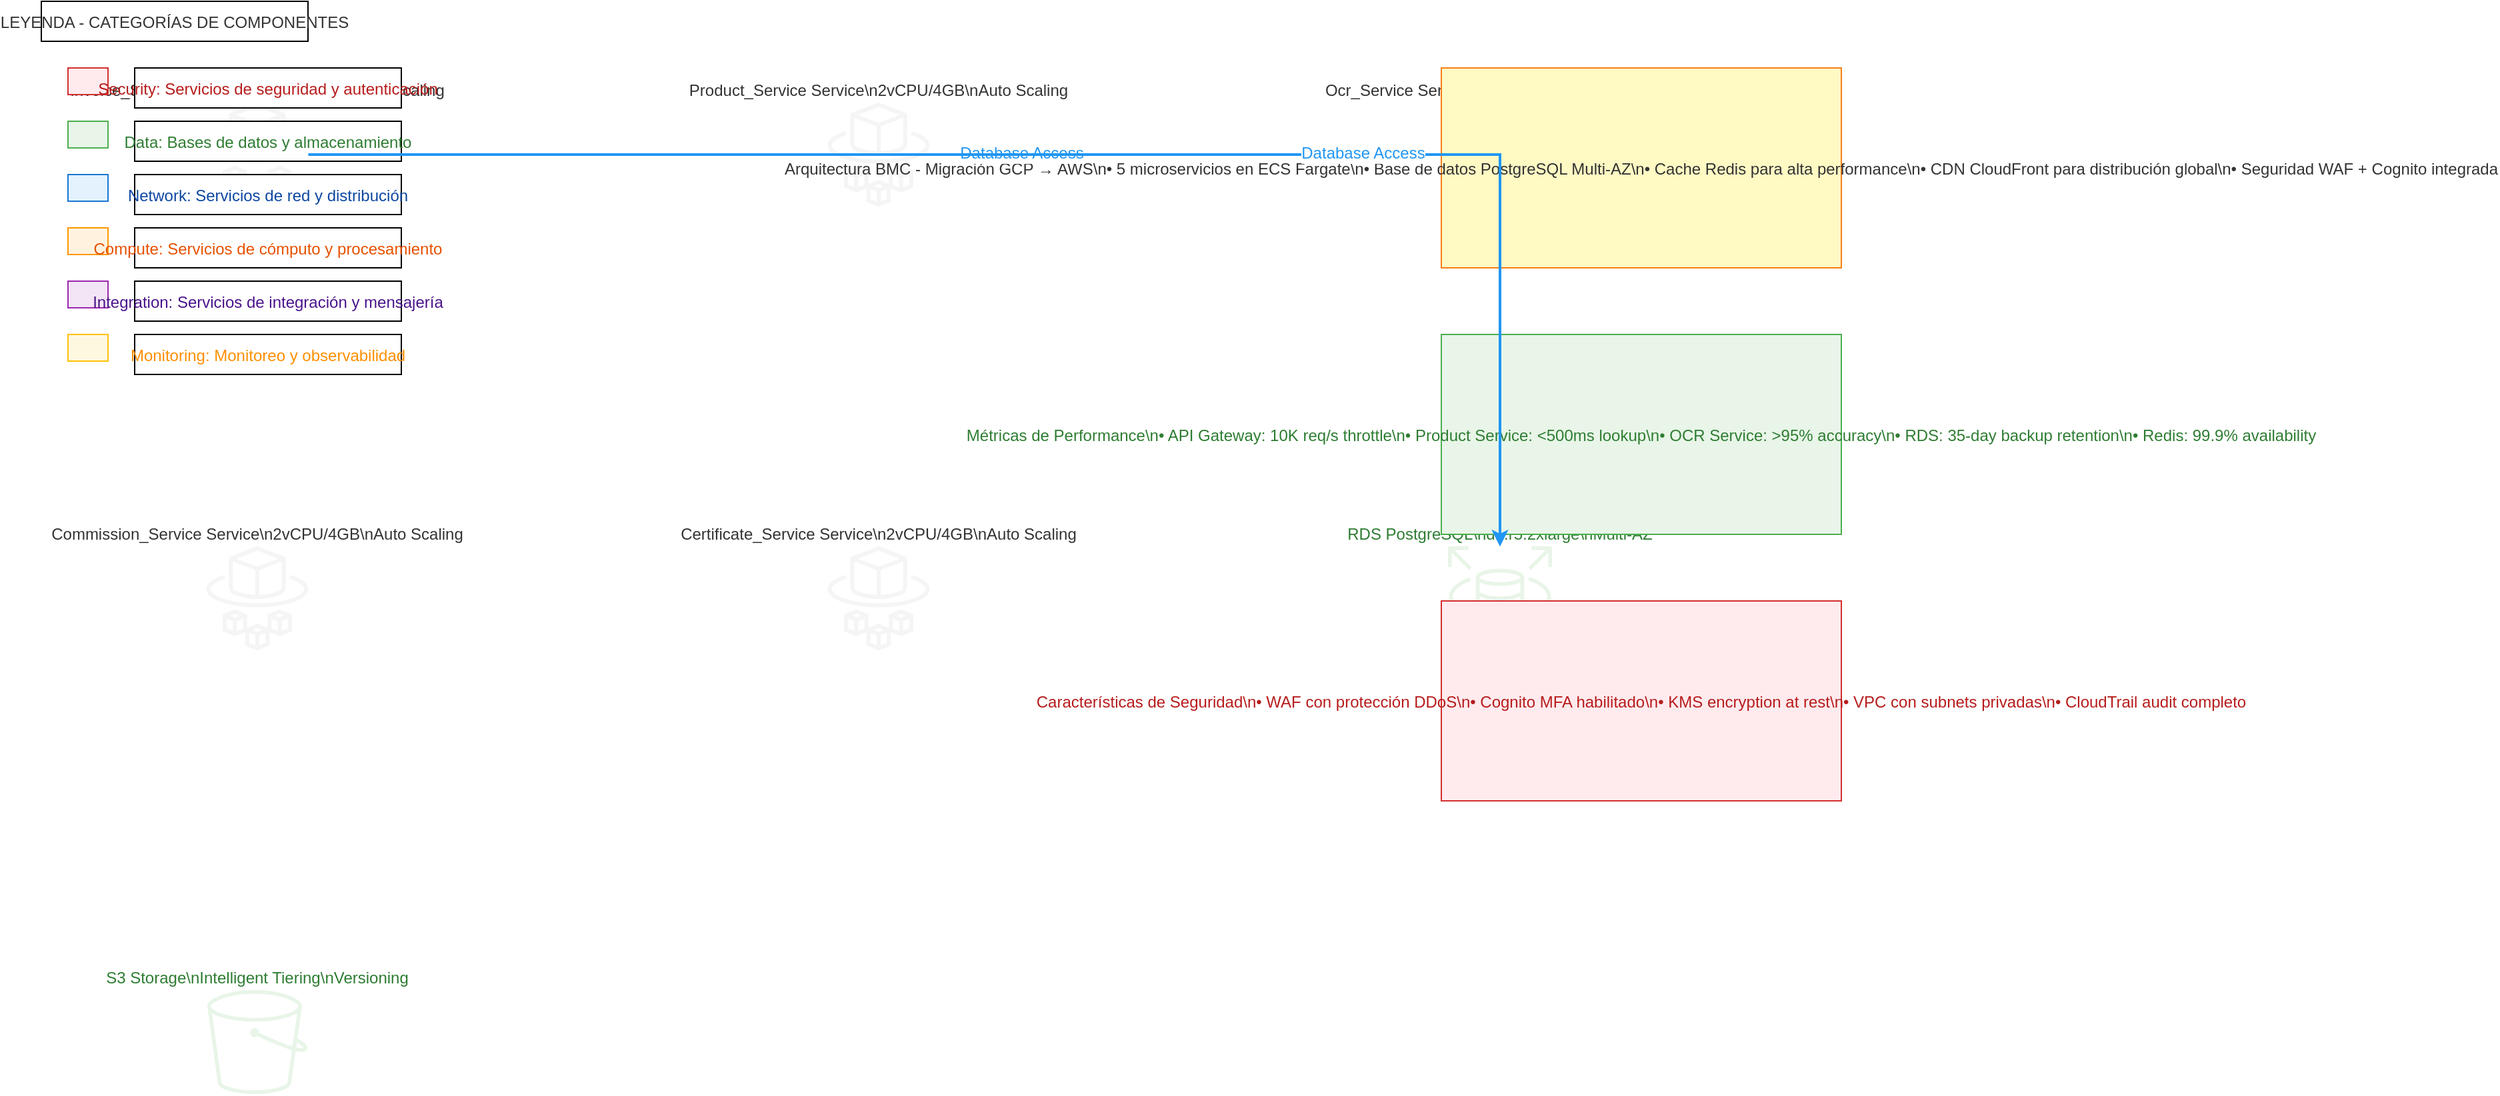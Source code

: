 <?xml version="1.0" encoding="UTF-8"?>
<mxfile version="22.1.11">
  <diagram name="Microservices Grid" id="refactored_diagram">
    <mxGraphModel dx="2500" dy="1600" grid="1" gridSize="10" guides="1" tooltips="1" connect="1" arrows="1" fold="1" page="1" pageScale="1" pageWidth="1400" pageHeight="1000">
      <root>
        <mxCell id="0"/>
        <mxCell id="1" parent="0"/>
        <mxCell id="ms_invoice_service" value="Invoice_Service Service\n2vCPU/4GB\nAuto Scaling" style="shape=mxgraph.aws4.fargate;fillColor=#F5F5F5;strokeColor=#666666;fontColor=#333333;fontSize=12;labelPosition=bottom;verticalLabelPosition=top;align=center;verticalAlign=bottom;" vertex="1" parent="1">
          <mxGeometry x="173" y="126" width="78" height="78" as="geometry"/>
        </mxCell>
        <mxCell id="ms_product_service" value="Product_Service Service\n2vCPU/4GB\nAuto Scaling" style="shape=mxgraph.aws4.fargate;fillColor=#F5F5F5;strokeColor=#666666;fontColor=#333333;fontSize=12;labelPosition=bottom;verticalLabelPosition=top;align=center;verticalAlign=bottom;" vertex="1" parent="1">
          <mxGeometry x="639" y="126" width="78" height="78" as="geometry"/>
        </mxCell>
        <mxCell id="ms_ocr_service" value="Ocr_Service Service\n2vCPU/4GB\nAuto Scaling" style="shape=mxgraph.aws4.fargate;fillColor=#F5F5F5;strokeColor=#666666;fontColor=#333333;fontSize=12;labelPosition=bottom;verticalLabelPosition=top;align=center;verticalAlign=bottom;" vertex="1" parent="1">
          <mxGeometry x="1105" y="126" width="78" height="78" as="geometry"/>
        </mxCell>
        <mxCell id="ms_commission_service" value="Commission_Service Service\n2vCPU/4GB\nAuto Scaling" style="shape=mxgraph.aws4.fargate;fillColor=#F5F5F5;strokeColor=#666666;fontColor=#333333;fontSize=12;labelPosition=bottom;verticalLabelPosition=top;align=center;verticalAlign=bottom;" vertex="1" parent="1">
          <mxGeometry x="173" y="459" width="78" height="78" as="geometry"/>
        </mxCell>
        <mxCell id="ms_certificate_service" value="Certificate_Service Service\n2vCPU/4GB\nAuto Scaling" style="shape=mxgraph.aws4.fargate;fillColor=#F5F5F5;strokeColor=#666666;fontColor=#333333;fontSize=12;labelPosition=bottom;verticalLabelPosition=top;align=center;verticalAlign=bottom;" vertex="1" parent="1">
          <mxGeometry x="639" y="459" width="78" height="78" as="geometry"/>
        </mxCell>
        <mxCell id="aws_rds" value="RDS PostgreSQL\ndb.r5.2xlarge\nMulti-AZ" style="shape=mxgraph.aws4.rds;fillColor=#E8F5E8;strokeColor=#4CAF50;fontColor=#2E7D32;fontSize=12;labelPosition=bottom;verticalLabelPosition=top;align=center;verticalAlign=bottom;" vertex="1" parent="1">
          <mxGeometry x="1105" y="459" width="78" height="78" as="geometry"/>
        </mxCell>
        <mxCell id="aws_s3" value="S3 Storage\nIntelligent Tiering\nVersioning" style="shape=mxgraph.aws4.s3;fillColor=#E8F5E8;strokeColor=#4CAF50;fontColor=#2E7D32;fontSize=12;labelPosition=bottom;verticalLabelPosition=top;align=center;verticalAlign=bottom;" vertex="1" parent="1">
          <mxGeometry x="173" y="792" width="78" height="78" as="geometry"/>
        </mxCell>
        <mxCell id="legend_title" value="LEYENDA - CATEGORÍAS DE COMPONENTES" style="fillColor=#FFFFFF;strokeColor=#000000;fontColor=#333333;fontSize=12;" vertex="1" parent="1">
          <mxGeometry x="50" y="50" width="200" height="30" as="geometry"/>
        </mxCell>
        <mxCell id="legend_icon_security" value="" style="fillColor=#FFEBEE;strokeColor=#D32F2F;fontColor=#000000;fontSize=12;" vertex="1" parent="1">
          <mxGeometry x="70" y="100" width="30" height="20" as="geometry"/>
        </mxCell>
        <mxCell id="legend_text_security" value="Security: Servicios de seguridad y autenticación" style="fillColor=#FFFFFF;strokeColor=#000000;fontColor=#B71C1C;fontSize=12;" vertex="1" parent="1">
          <mxGeometry x="120" y="100" width="200" height="30" as="geometry"/>
        </mxCell>
        <mxCell id="legend_icon_data" value="" style="fillColor=#E8F5E8;strokeColor=#4CAF50;fontColor=#000000;fontSize=12;" vertex="1" parent="1">
          <mxGeometry x="70" y="140" width="30" height="20" as="geometry"/>
        </mxCell>
        <mxCell id="legend_text_data" value="Data: Bases de datos y almacenamiento" style="fillColor=#FFFFFF;strokeColor=#000000;fontColor=#2E7D32;fontSize=12;" vertex="1" parent="1">
          <mxGeometry x="120" y="140" width="200" height="30" as="geometry"/>
        </mxCell>
        <mxCell id="legend_icon_network" value="" style="fillColor=#E3F2FD;strokeColor=#1976D2;fontColor=#000000;fontSize=12;" vertex="1" parent="1">
          <mxGeometry x="70" y="180" width="30" height="20" as="geometry"/>
        </mxCell>
        <mxCell id="legend_text_network" value="Network: Servicios de red y distribución" style="fillColor=#FFFFFF;strokeColor=#000000;fontColor=#0D47A1;fontSize=12;" vertex="1" parent="1">
          <mxGeometry x="120" y="180" width="200" height="30" as="geometry"/>
        </mxCell>
        <mxCell id="legend_icon_compute" value="" style="fillColor=#FFF3E0;strokeColor=#FF9800;fontColor=#000000;fontSize=12;" vertex="1" parent="1">
          <mxGeometry x="70" y="220" width="30" height="20" as="geometry"/>
        </mxCell>
        <mxCell id="legend_text_compute" value="Compute: Servicios de cómputo y procesamiento" style="fillColor=#FFFFFF;strokeColor=#000000;fontColor=#E65100;fontSize=12;" vertex="1" parent="1">
          <mxGeometry x="120" y="220" width="200" height="30" as="geometry"/>
        </mxCell>
        <mxCell id="legend_icon_integration" value="" style="fillColor=#F3E5F5;strokeColor=#9C27B0;fontColor=#000000;fontSize=12;" vertex="1" parent="1">
          <mxGeometry x="70" y="260" width="30" height="20" as="geometry"/>
        </mxCell>
        <mxCell id="legend_text_integration" value="Integration: Servicios de integración y mensajería" style="fillColor=#FFFFFF;strokeColor=#000000;fontColor=#4A148C;fontSize=12;" vertex="1" parent="1">
          <mxGeometry x="120" y="260" width="200" height="30" as="geometry"/>
        </mxCell>
        <mxCell id="legend_icon_monitoring" value="" style="fillColor=#FFF8E1;strokeColor=#FFC107;fontColor=#000000;fontSize=12;" vertex="1" parent="1">
          <mxGeometry x="70" y="300" width="30" height="20" as="geometry"/>
        </mxCell>
        <mxCell id="legend_text_monitoring" value="Monitoring: Monitoreo y observabilidad" style="fillColor=#FFFFFF;strokeColor=#000000;fontColor=#FF8F00;fontSize=12;" vertex="1" parent="1">
          <mxGeometry x="120" y="300" width="200" height="30" as="geometry"/>
        </mxCell>
        <mxCell id="main_note" value="Arquitectura BMC - Migración GCP → AWS\n• 5 microservicios en ECS Fargate\n• Base de datos PostgreSQL Multi-AZ\n• Cache Redis para alta performance\n• CDN CloudFront para distribución global\n• Seguridad WAF + Cognito integrada" style="fillColor=#FFF9C4;strokeColor=#F57F17;fontColor=#333333;fontSize=12;" vertex="1" parent="1">
          <mxGeometry x="1100" y="100" width="300" height="150" as="geometry"/>
        </mxCell>
        <mxCell id="performance_note" value="Métricas de Performance\n• API Gateway: 10K req/s throttle\n• Product Service: &lt;500ms lookup\n• OCR Service: &gt;95% accuracy\n• RDS: 35-day backup retention\n• Redis: 99.9% availability" style="fillColor=#E8F5E8;strokeColor=#4CAF50;fontColor=#2E7D32;fontSize=12;" vertex="1" parent="1">
          <mxGeometry x="1100" y="300" width="300" height="150" as="geometry"/>
        </mxCell>
        <mxCell id="security_note" value="Características de Seguridad\n• WAF con protección DDoS\n• Cognito MFA habilitado\n• KMS encryption at rest\n• VPC con subnets privadas\n• CloudTrail audit completo" style="fillColor=#FFEBEE;strokeColor=#D32F2F;fontColor=#B71C1C;fontSize=12;" vertex="1" parent="1">
          <mxGeometry x="1100" y="500" width="300" height="150" as="geometry"/>
        </mxCell>
        <mxCell id="conn_ms_invoice_service_to_aws_rds" style="edgeStyle=orthogonalEdgeStyle;rounded=0;orthogonalLoop=1;jettySize=auto;html=1;strokeColor=#2196F3;strokeWidth=2;fontColor=#2196F3;" edge="1" parent="1" source="ms_invoice_service" target="aws_rds">
          <mxGeometry relative="1" as="geometry">
            <Array as="points"/>
          </mxGeometry>
        </mxCell>
        <mxCell id="label_1001" value="Database Access" style="edgeLabel;html=1;align=center;verticalAlign=middle;resizable=0;points=[];fontSize=12;fontColor=#2196F3;" vertex="1" connectable="0" parent="conn_ms_invoice_service_to_aws_rds">
          <mxGeometry x="-0.1" y="1" relative="1" as="geometry">
            <mxPoint as="offset"/>
          </mxGeometry>
        </mxCell>
        <mxCell id="conn_ms_product_service_to_aws_rds" style="edgeStyle=orthogonalEdgeStyle;rounded=0;orthogonalLoop=1;jettySize=auto;html=1;strokeColor=#2196F3;strokeWidth=2;fontColor=#2196F3;" edge="1" parent="1" source="ms_product_service" target="aws_rds">
          <mxGeometry relative="1" as="geometry">
            <Array as="points"/>
          </mxGeometry>
        </mxCell>
        <mxCell id="label_1002" value="Database Access" style="edgeLabel;html=1;align=center;verticalAlign=middle;resizable=0;points=[];fontSize=12;fontColor=#2196F3;" vertex="1" connectable="0" parent="conn_ms_product_service_to_aws_rds">
          <mxGeometry x="-0.1" y="1" relative="1" as="geometry">
            <mxPoint as="offset"/>
          </mxGeometry>
        </mxCell>
      </root>
    </mxGraphModel>
  </diagram>
</mxfile>